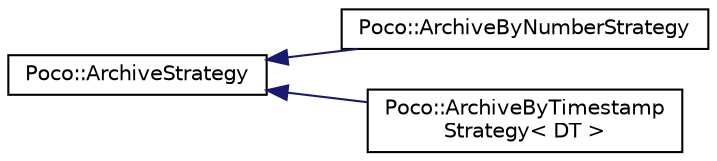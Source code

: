digraph "Graphical Class Hierarchy"
{
 // LATEX_PDF_SIZE
  edge [fontname="Helvetica",fontsize="10",labelfontname="Helvetica",labelfontsize="10"];
  node [fontname="Helvetica",fontsize="10",shape=record];
  rankdir="LR";
  Node0 [label="Poco::ArchiveStrategy",height=0.2,width=0.4,color="black", fillcolor="white", style="filled",URL="$classPoco_1_1ArchiveStrategy.html",tooltip=" "];
  Node0 -> Node1 [dir="back",color="midnightblue",fontsize="10",style="solid",fontname="Helvetica"];
  Node1 [label="Poco::ArchiveByNumberStrategy",height=0.2,width=0.4,color="black", fillcolor="white", style="filled",URL="$classPoco_1_1ArchiveByNumberStrategy.html",tooltip=" "];
  Node0 -> Node2 [dir="back",color="midnightblue",fontsize="10",style="solid",fontname="Helvetica"];
  Node2 [label="Poco::ArchiveByTimestamp\lStrategy\< DT \>",height=0.2,width=0.4,color="black", fillcolor="white", style="filled",URL="$classPoco_1_1ArchiveByTimestampStrategy.html",tooltip=" "];
}
